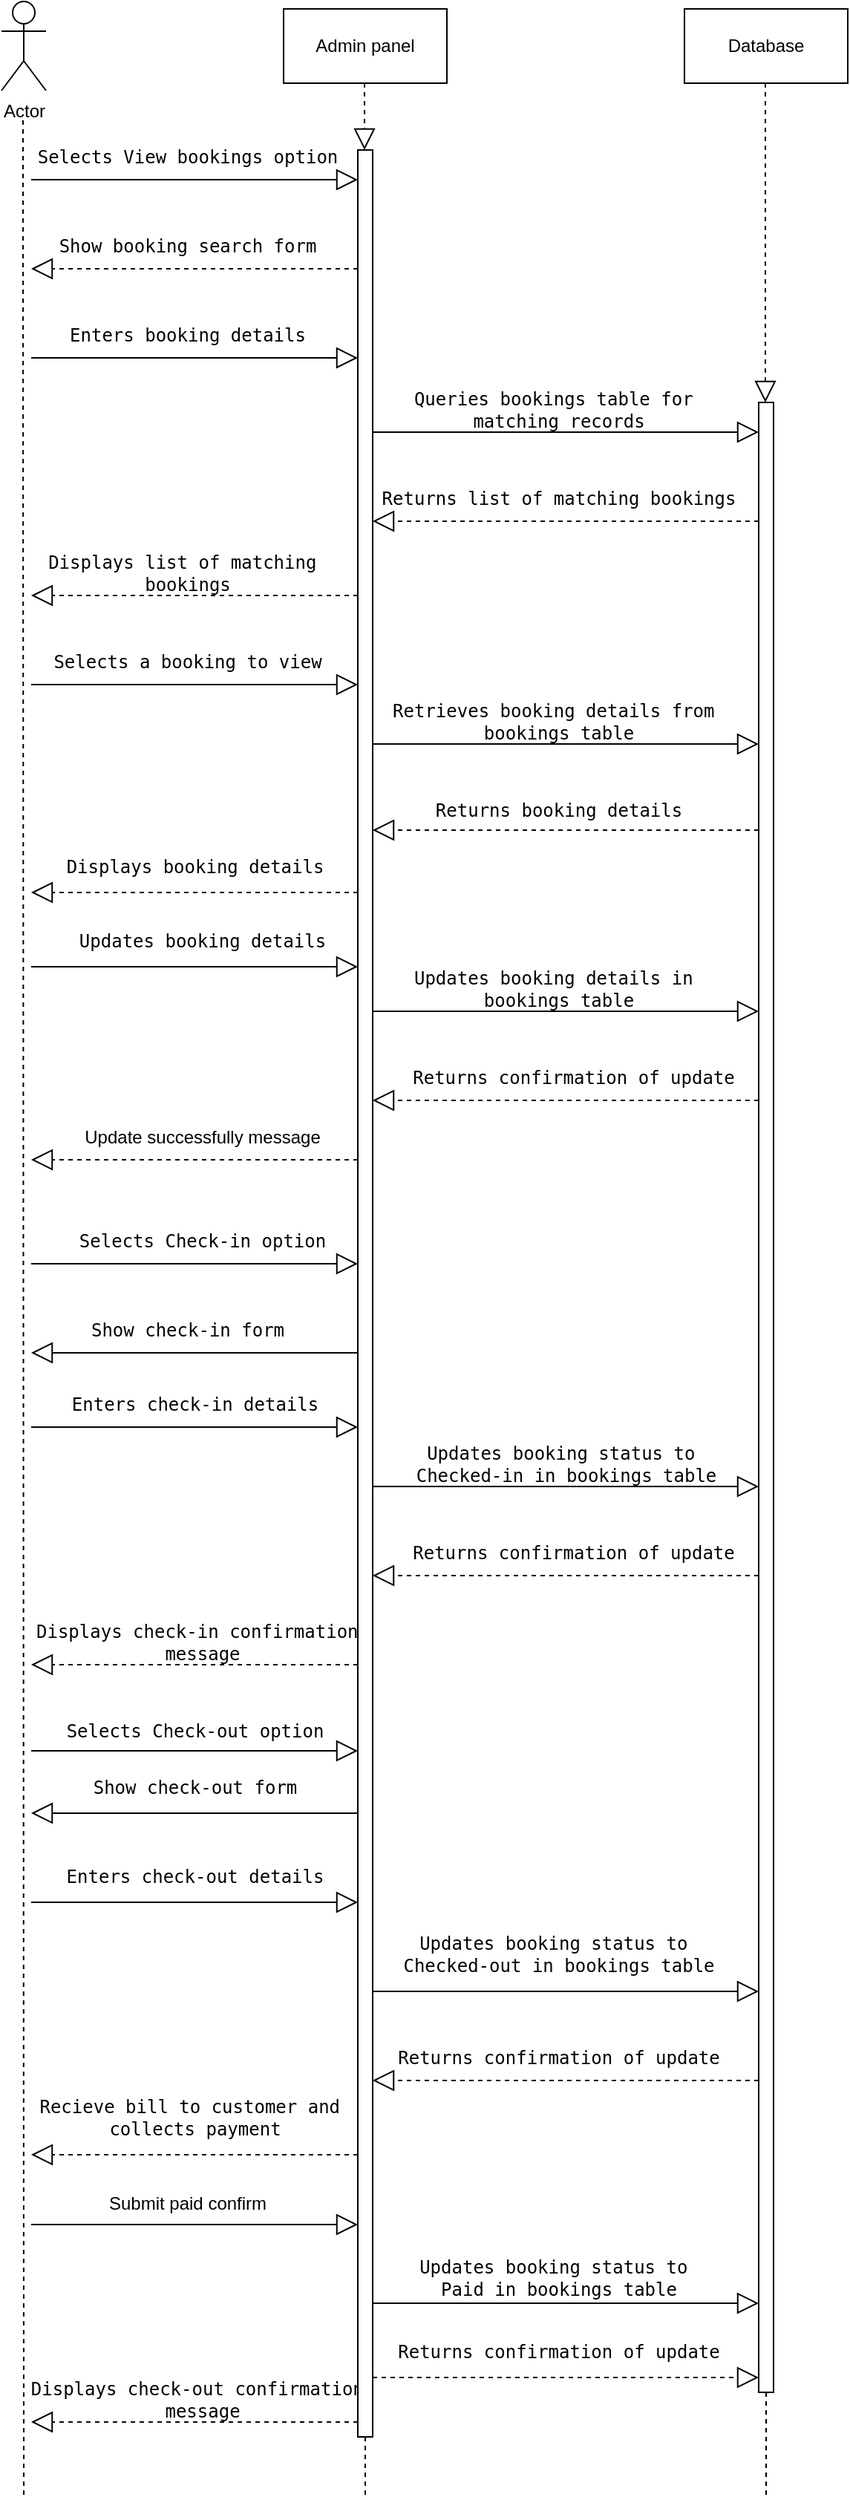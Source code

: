 <mxfile version="21.2.9" type="github">
  <diagram name="Page-1" id="1pHW5grbn4J9oQGV5NwZ">
    <mxGraphModel dx="954" dy="556" grid="1" gridSize="10" guides="1" tooltips="1" connect="1" arrows="1" fold="1" page="1" pageScale="1" pageWidth="1100" pageHeight="1700" math="0" shadow="0">
      <root>
        <mxCell id="0" />
        <mxCell id="1" parent="0" />
        <mxCell id="GPDhB53lDU0txRjYz8F6-1" value="Actor" style="shape=umlActor;verticalLabelPosition=bottom;verticalAlign=top;html=1;outlineConnect=0;" parent="1" vertex="1">
          <mxGeometry x="110" y="40" width="30" height="60" as="geometry" />
        </mxCell>
        <mxCell id="GPDhB53lDU0txRjYz8F6-2" value="Database" style="html=1;whiteSpace=wrap;" parent="1" vertex="1">
          <mxGeometry x="570" y="45" width="110" height="50" as="geometry" />
        </mxCell>
        <mxCell id="GPDhB53lDU0txRjYz8F6-3" value="Admin panel" style="html=1;whiteSpace=wrap;" parent="1" vertex="1">
          <mxGeometry x="300" y="45" width="110" height="50" as="geometry" />
        </mxCell>
        <mxCell id="GPDhB53lDU0txRjYz8F6-4" value="" style="endArrow=none;dashed=1;endFill=0;endSize=12;html=1;rounded=0;" parent="1" edge="1">
          <mxGeometry width="160" relative="1" as="geometry">
            <mxPoint x="124.5" y="120" as="sourcePoint" />
            <mxPoint x="125" y="1720" as="targetPoint" />
          </mxGeometry>
        </mxCell>
        <mxCell id="GPDhB53lDU0txRjYz8F6-5" value="" style="endArrow=none;dashed=1;endFill=0;endSize=12;html=1;rounded=0;" parent="1" source="GPDhB53lDU0txRjYz8F6-69" edge="1">
          <mxGeometry width="160" relative="1" as="geometry">
            <mxPoint x="354.5" y="95" as="sourcePoint" />
            <mxPoint x="355" y="1720" as="targetPoint" />
          </mxGeometry>
        </mxCell>
        <mxCell id="GPDhB53lDU0txRjYz8F6-6" value="" style="endArrow=none;dashed=1;endFill=0;endSize=12;html=1;rounded=0;" parent="1" source="GPDhB53lDU0txRjYz8F6-71" edge="1">
          <mxGeometry width="160" relative="1" as="geometry">
            <mxPoint x="624.5" y="95" as="sourcePoint" />
            <mxPoint x="625" y="1720" as="targetPoint" />
          </mxGeometry>
        </mxCell>
        <mxCell id="GPDhB53lDU0txRjYz8F6-7" value="&lt;pre&gt;&lt;code class=&quot;!whitespace-pre hljs language-sql&quot;&gt;Selects View bookings option&lt;/code&gt;&lt;/pre&gt;" style="text;html=1;align=center;verticalAlign=middle;resizable=0;points=[];autosize=1;strokeColor=none;fillColor=none;" parent="1" vertex="1">
          <mxGeometry x="125" y="120" width="220" height="50" as="geometry" />
        </mxCell>
        <mxCell id="GPDhB53lDU0txRjYz8F6-8" value="&lt;pre&gt;&lt;code class=&quot;!whitespace-pre hljs language-sql&quot;&gt;Show booking search form&lt;/code&gt;&lt;/pre&gt;" style="text;html=1;align=center;verticalAlign=middle;resizable=0;points=[];autosize=1;strokeColor=none;fillColor=none;" parent="1" vertex="1">
          <mxGeometry x="140" y="180" width="190" height="50" as="geometry" />
        </mxCell>
        <mxCell id="GPDhB53lDU0txRjYz8F6-9" value="&lt;pre&gt;&lt;code class=&quot;!whitespace-pre hljs language-sql&quot;&gt;Enters booking details&lt;/code&gt;&lt;/pre&gt;" style="text;html=1;align=center;verticalAlign=middle;resizable=0;points=[];autosize=1;strokeColor=none;fillColor=none;" parent="1" vertex="1">
          <mxGeometry x="145" y="240" width="180" height="50" as="geometry" />
        </mxCell>
        <mxCell id="GPDhB53lDU0txRjYz8F6-10" value="&lt;pre&gt;&lt;code class=&quot;!whitespace-pre hljs language-sql&quot;&gt;Queries bookings table &lt;span class=&quot;hljs-keyword&quot;&gt;for&lt;/span&gt; &lt;br&gt;matching records&lt;/code&gt;&lt;/pre&gt;" style="text;html=1;align=center;verticalAlign=middle;resizable=0;points=[];autosize=1;strokeColor=none;fillColor=none;" parent="1" vertex="1">
          <mxGeometry x="380" y="280" width="210" height="70" as="geometry" />
        </mxCell>
        <mxCell id="GPDhB53lDU0txRjYz8F6-11" value="&lt;pre&gt;&lt;code class=&quot;!whitespace-pre hljs language-sql&quot;&gt;Returns list &lt;span class=&quot;hljs-keyword&quot;&gt;of&lt;/span&gt; matching bookings&lt;/code&gt;&lt;/pre&gt;" style="text;html=1;align=center;verticalAlign=middle;resizable=0;points=[];autosize=1;strokeColor=none;fillColor=none;" parent="1" vertex="1">
          <mxGeometry x="360" y="350" width="250" height="50" as="geometry" />
        </mxCell>
        <mxCell id="GPDhB53lDU0txRjYz8F6-12" value="&lt;pre&gt;&lt;code class=&quot;!whitespace-pre hljs language-sql&quot;&gt;Displays list of matching &lt;br&gt;bookings&lt;/code&gt;&lt;/pre&gt;" style="text;html=1;align=center;verticalAlign=middle;resizable=0;points=[];autosize=1;strokeColor=none;fillColor=none;" parent="1" vertex="1">
          <mxGeometry x="130" y="390" width="210" height="70" as="geometry" />
        </mxCell>
        <mxCell id="GPDhB53lDU0txRjYz8F6-13" value="&lt;pre&gt;&lt;code class=&quot;!whitespace-pre hljs language-sql&quot;&gt;Selects a booking to &lt;span class=&quot;hljs-keyword&quot;&gt;view&lt;/span&gt;&lt;/code&gt;&lt;/pre&gt;" style="text;html=1;align=center;verticalAlign=middle;resizable=0;points=[];autosize=1;strokeColor=none;fillColor=none;" parent="1" vertex="1">
          <mxGeometry x="135" y="460" width="200" height="50" as="geometry" />
        </mxCell>
        <mxCell id="GPDhB53lDU0txRjYz8F6-14" value="&lt;pre&gt;&lt;code class=&quot;!whitespace-pre hljs language-sql&quot;&gt;Retrieves booking details from &lt;br&gt;bookings &lt;span class=&quot;hljs-keyword&quot;&gt;table&lt;/span&gt;&lt;/code&gt;&lt;/pre&gt;" style="text;html=1;align=center;verticalAlign=middle;resizable=0;points=[];autosize=1;strokeColor=none;fillColor=none;" parent="1" vertex="1">
          <mxGeometry x="365" y="490" width="240" height="70" as="geometry" />
        </mxCell>
        <mxCell id="GPDhB53lDU0txRjYz8F6-15" value="&lt;pre&gt;&lt;code class=&quot;!whitespace-pre hljs language-sql&quot;&gt;Returns booking details&lt;/code&gt;&lt;/pre&gt;" style="text;html=1;align=center;verticalAlign=middle;resizable=0;points=[];autosize=1;strokeColor=none;fillColor=none;" parent="1" vertex="1">
          <mxGeometry x="395" y="560" width="180" height="50" as="geometry" />
        </mxCell>
        <mxCell id="GPDhB53lDU0txRjYz8F6-16" value="&lt;pre&gt;&lt;code class=&quot;!whitespace-pre hljs language-sql&quot;&gt;Displays booking details&lt;/code&gt;&lt;/pre&gt;" style="text;html=1;align=center;verticalAlign=middle;resizable=0;points=[];autosize=1;strokeColor=none;fillColor=none;" parent="1" vertex="1">
          <mxGeometry x="145" y="598" width="190" height="50" as="geometry" />
        </mxCell>
        <mxCell id="GPDhB53lDU0txRjYz8F6-17" value="&lt;pre&gt;&lt;code class=&quot;!whitespace-pre hljs language-sql&quot;&gt;Updates booking details&lt;/code&gt;&lt;/pre&gt;" style="text;html=1;align=center;verticalAlign=middle;resizable=0;points=[];autosize=1;strokeColor=none;fillColor=none;" parent="1" vertex="1">
          <mxGeometry x="155" y="648" width="180" height="50" as="geometry" />
        </mxCell>
        <mxCell id="GPDhB53lDU0txRjYz8F6-18" value="&lt;pre&gt;&lt;code class=&quot;!whitespace-pre hljs language-sql&quot;&gt;Updates booking details in &lt;br&gt;bookings &lt;span class=&quot;hljs-keyword&quot;&gt;table&lt;/span&gt;&lt;/code&gt;&lt;/pre&gt;" style="text;html=1;align=center;verticalAlign=middle;resizable=0;points=[];autosize=1;strokeColor=none;fillColor=none;" parent="1" vertex="1">
          <mxGeometry x="380" y="670" width="210" height="70" as="geometry" />
        </mxCell>
        <mxCell id="GPDhB53lDU0txRjYz8F6-19" value="&lt;pre&gt;&lt;code class=&quot;!whitespace-pre hljs language-sql&quot;&gt;Returns confirmation &lt;span class=&quot;hljs-keyword&quot;&gt;of&lt;/span&gt; &lt;span class=&quot;hljs-keyword&quot;&gt;update&lt;/span&gt;&lt;/code&gt;&lt;/pre&gt;" style="text;html=1;align=center;verticalAlign=middle;resizable=0;points=[];autosize=1;strokeColor=none;fillColor=none;" parent="1" vertex="1">
          <mxGeometry x="380" y="740" width="230" height="50" as="geometry" />
        </mxCell>
        <mxCell id="GPDhB53lDU0txRjYz8F6-20" value="Update successfully message" style="text;html=1;align=center;verticalAlign=middle;resizable=0;points=[];autosize=1;strokeColor=none;fillColor=none;" parent="1" vertex="1">
          <mxGeometry x="150" y="790" width="190" height="30" as="geometry" />
        </mxCell>
        <mxCell id="GPDhB53lDU0txRjYz8F6-21" value="&lt;pre&gt;&lt;code class=&quot;!whitespace-pre hljs language-sql&quot;&gt;Selects Check-in option&lt;br&gt;&lt;/code&gt;&lt;/pre&gt;" style="text;html=1;align=center;verticalAlign=middle;resizable=0;points=[];autosize=1;strokeColor=none;fillColor=none;" parent="1" vertex="1">
          <mxGeometry x="155" y="850" width="180" height="50" as="geometry" />
        </mxCell>
        <mxCell id="GPDhB53lDU0txRjYz8F6-22" value="&lt;pre&gt;&lt;code class=&quot;!whitespace-pre hljs language-sql&quot;&gt;Show check&lt;span class=&quot;hljs-operator&quot;&gt;-&lt;/span&gt;&lt;span class=&quot;hljs-keyword&quot;&gt;in&lt;/span&gt; form&lt;/code&gt;&lt;/pre&gt;" style="text;html=1;align=center;verticalAlign=middle;resizable=0;points=[];autosize=1;strokeColor=none;fillColor=none;" parent="1" vertex="1">
          <mxGeometry x="160" y="910" width="150" height="50" as="geometry" />
        </mxCell>
        <mxCell id="GPDhB53lDU0txRjYz8F6-23" value="&lt;pre&gt;&lt;code class=&quot;!whitespace-pre hljs language-sql&quot;&gt;Enters check&lt;span class=&quot;hljs-operator&quot;&gt;-&lt;/span&gt;&lt;span class=&quot;hljs-keyword&quot;&gt;in&lt;/span&gt; details&lt;/code&gt;&lt;/pre&gt;" style="text;html=1;align=center;verticalAlign=middle;resizable=0;points=[];autosize=1;strokeColor=none;fillColor=none;" parent="1" vertex="1">
          <mxGeometry x="150" y="960" width="180" height="50" as="geometry" />
        </mxCell>
        <mxCell id="GPDhB53lDU0txRjYz8F6-24" value="&lt;pre&gt;&lt;code class=&quot;!whitespace-pre hljs language-sql&quot;&gt;Updates booking status to &lt;br&gt;Checked-in &lt;span class=&quot;hljs-keyword&quot;&gt;in&lt;/span&gt; bookings &lt;span class=&quot;hljs-keyword&quot;&gt;table&lt;/span&gt;&lt;/code&gt;&lt;/pre&gt;" style="text;html=1;align=center;verticalAlign=middle;resizable=0;points=[];autosize=1;strokeColor=none;fillColor=none;" parent="1" vertex="1">
          <mxGeometry x="380" y="990" width="220" height="70" as="geometry" />
        </mxCell>
        <mxCell id="GPDhB53lDU0txRjYz8F6-25" value="&lt;pre&gt;&lt;code class=&quot;!whitespace-pre hljs language-sql&quot;&gt;Returns confirmation &lt;span class=&quot;hljs-keyword&quot;&gt;of&lt;/span&gt; &lt;span class=&quot;hljs-keyword&quot;&gt;update&lt;/span&gt;&lt;/code&gt;&lt;/pre&gt;" style="text;html=1;align=center;verticalAlign=middle;resizable=0;points=[];autosize=1;strokeColor=none;fillColor=none;" parent="1" vertex="1">
          <mxGeometry x="380" y="1060" width="230" height="50" as="geometry" />
        </mxCell>
        <mxCell id="GPDhB53lDU0txRjYz8F6-26" value="&lt;pre&gt;&lt;code class=&quot;!whitespace-pre hljs language-sql&quot;&gt;Displays check&lt;span class=&quot;hljs-operator&quot;&gt;-&lt;/span&gt;&lt;span class=&quot;hljs-keyword&quot;&gt;in&lt;/span&gt; confirmation &lt;br&gt;message&lt;/code&gt;&lt;/pre&gt;" style="text;html=1;align=center;verticalAlign=middle;resizable=0;points=[];autosize=1;strokeColor=none;fillColor=none;" parent="1" vertex="1">
          <mxGeometry x="125" y="1110" width="240" height="70" as="geometry" />
        </mxCell>
        <mxCell id="GPDhB53lDU0txRjYz8F6-27" value="&lt;pre&gt;&lt;code class=&quot;!whitespace-pre hljs language-sql&quot;&gt;Selects Check-out option&lt;/code&gt;&lt;/pre&gt;" style="text;html=1;align=center;verticalAlign=middle;resizable=0;points=[];autosize=1;strokeColor=none;fillColor=none;" parent="1" vertex="1">
          <mxGeometry x="145" y="1180" width="190" height="50" as="geometry" />
        </mxCell>
        <mxCell id="GPDhB53lDU0txRjYz8F6-28" value="&lt;pre&gt;&lt;code class=&quot;!whitespace-pre hljs language-sql&quot;&gt;Show check&lt;span class=&quot;hljs-operator&quot;&gt;-&lt;/span&gt;&lt;span class=&quot;hljs-keyword&quot;&gt;out&lt;/span&gt; form&lt;/code&gt;&lt;/pre&gt;" style="text;html=1;align=center;verticalAlign=middle;resizable=0;points=[];autosize=1;strokeColor=none;fillColor=none;" parent="1" vertex="1">
          <mxGeometry x="160" y="1218" width="160" height="50" as="geometry" />
        </mxCell>
        <mxCell id="GPDhB53lDU0txRjYz8F6-29" value="&lt;pre&gt;&lt;code class=&quot;!whitespace-pre hljs language-sql&quot;&gt;Enters check&lt;span class=&quot;hljs-operator&quot;&gt;-&lt;/span&gt;&lt;span class=&quot;hljs-keyword&quot;&gt;out&lt;/span&gt; details&lt;/code&gt;&lt;/pre&gt;" style="text;html=1;align=center;verticalAlign=middle;resizable=0;points=[];autosize=1;strokeColor=none;fillColor=none;" parent="1" vertex="1">
          <mxGeometry x="145" y="1278" width="190" height="50" as="geometry" />
        </mxCell>
        <mxCell id="GPDhB53lDU0txRjYz8F6-30" value="&lt;pre&gt;&lt;code class=&quot;!whitespace-pre hljs language-sql&quot;&gt;Updates booking status to &lt;br&gt;Checked-out &lt;span class=&quot;hljs-keyword&quot;&gt;in&lt;/span&gt; bookings &lt;span class=&quot;hljs-keyword&quot;&gt;table&lt;/span&gt;&lt;/code&gt;&lt;/pre&gt;" style="text;html=1;align=center;verticalAlign=middle;resizable=0;points=[];autosize=1;strokeColor=none;fillColor=none;" parent="1" vertex="1">
          <mxGeometry x="370" y="1320" width="230" height="70" as="geometry" />
        </mxCell>
        <mxCell id="GPDhB53lDU0txRjYz8F6-31" value="&lt;pre&gt;&lt;code class=&quot;!whitespace-pre hljs language-sql&quot;&gt;Returns confirmation &lt;span class=&quot;hljs-keyword&quot;&gt;of&lt;/span&gt; &lt;span class=&quot;hljs-keyword&quot;&gt;update&lt;/span&gt;&lt;/code&gt;&lt;/pre&gt;" style="text;html=1;align=center;verticalAlign=middle;resizable=0;points=[];autosize=1;strokeColor=none;fillColor=none;" parent="1" vertex="1">
          <mxGeometry x="370" y="1400" width="230" height="50" as="geometry" />
        </mxCell>
        <mxCell id="GPDhB53lDU0txRjYz8F6-32" value="&lt;pre&gt;&lt;code class=&quot;!whitespace-pre hljs language-sql&quot;&gt;Recieve bill to customer &lt;span class=&quot;hljs-keyword&quot;&gt;and&lt;/span&gt; &lt;br&gt;collects payment&lt;/code&gt;&lt;/pre&gt;" style="text;html=1;align=center;verticalAlign=middle;resizable=0;points=[];autosize=1;strokeColor=none;fillColor=none;" parent="1" vertex="1">
          <mxGeometry x="125" y="1430" width="230" height="70" as="geometry" />
        </mxCell>
        <mxCell id="GPDhB53lDU0txRjYz8F6-33" value="Submit paid confirm" style="text;html=1;align=center;verticalAlign=middle;resizable=0;points=[];autosize=1;strokeColor=none;fillColor=none;" parent="1" vertex="1">
          <mxGeometry x="170" y="1508" width="130" height="30" as="geometry" />
        </mxCell>
        <mxCell id="GPDhB53lDU0txRjYz8F6-34" value="&lt;pre&gt;&lt;code class=&quot;!whitespace-pre hljs language-sql&quot;&gt;Updates booking status to &lt;br&gt;Paid &lt;span class=&quot;hljs-keyword&quot;&gt;in&lt;/span&gt; bookings &lt;span class=&quot;hljs-keyword&quot;&gt;table&lt;/span&gt;&lt;/code&gt;&lt;/pre&gt;" style="text;html=1;align=center;verticalAlign=middle;resizable=0;points=[];autosize=1;strokeColor=none;fillColor=none;" parent="1" vertex="1">
          <mxGeometry x="380" y="1538" width="210" height="70" as="geometry" />
        </mxCell>
        <mxCell id="GPDhB53lDU0txRjYz8F6-35" value="&lt;pre&gt;&lt;code class=&quot;!whitespace-pre hljs language-sql&quot;&gt;Returns confirmation &lt;span class=&quot;hljs-keyword&quot;&gt;of&lt;/span&gt; &lt;span class=&quot;hljs-keyword&quot;&gt;update&lt;/span&gt;&lt;/code&gt;&lt;/pre&gt;" style="text;html=1;align=center;verticalAlign=middle;resizable=0;points=[];autosize=1;strokeColor=none;fillColor=none;" parent="1" vertex="1">
          <mxGeometry x="370" y="1598" width="230" height="50" as="geometry" />
        </mxCell>
        <mxCell id="GPDhB53lDU0txRjYz8F6-36" value="&lt;pre&gt;&lt;code class=&quot;!whitespace-pre hljs language-sql&quot;&gt;Displays check&lt;span class=&quot;hljs-operator&quot;&gt;-&lt;/span&gt;&lt;span class=&quot;hljs-keyword&quot;&gt;out&lt;/span&gt; confirmation &lt;br&gt;message&lt;/code&gt;&lt;/pre&gt;" style="text;html=1;align=center;verticalAlign=middle;resizable=0;points=[];autosize=1;strokeColor=none;fillColor=none;" parent="1" vertex="1">
          <mxGeometry x="120" y="1620" width="250" height="70" as="geometry" />
        </mxCell>
        <mxCell id="GPDhB53lDU0txRjYz8F6-37" value="" style="endArrow=block;endFill=0;endSize=12;html=1;rounded=0;" parent="1" edge="1">
          <mxGeometry width="160" relative="1" as="geometry">
            <mxPoint x="130" y="160" as="sourcePoint" />
            <mxPoint x="350" y="160" as="targetPoint" />
          </mxGeometry>
        </mxCell>
        <mxCell id="GPDhB53lDU0txRjYz8F6-39" value="" style="endArrow=block;endFill=0;endSize=12;html=1;rounded=0;" parent="1" edge="1">
          <mxGeometry width="160" relative="1" as="geometry">
            <mxPoint x="130" y="280" as="sourcePoint" />
            <mxPoint x="350" y="280" as="targetPoint" />
          </mxGeometry>
        </mxCell>
        <mxCell id="GPDhB53lDU0txRjYz8F6-40" value="" style="endArrow=block;endFill=0;endSize=12;html=1;rounded=0;dashed=1;" parent="1" edge="1">
          <mxGeometry width="160" relative="1" as="geometry">
            <mxPoint x="350" y="220" as="sourcePoint" />
            <mxPoint x="130" y="220" as="targetPoint" />
          </mxGeometry>
        </mxCell>
        <mxCell id="GPDhB53lDU0txRjYz8F6-41" value="" style="endArrow=block;endFill=0;endSize=12;html=1;rounded=0;dashed=1;" parent="1" edge="1">
          <mxGeometry width="160" relative="1" as="geometry">
            <mxPoint x="350" y="440" as="sourcePoint" />
            <mxPoint x="130" y="440" as="targetPoint" />
          </mxGeometry>
        </mxCell>
        <mxCell id="GPDhB53lDU0txRjYz8F6-42" value="" style="endArrow=block;endFill=0;endSize=12;html=1;rounded=0;" parent="1" edge="1">
          <mxGeometry width="160" relative="1" as="geometry">
            <mxPoint x="130" y="500" as="sourcePoint" />
            <mxPoint x="350" y="500" as="targetPoint" />
          </mxGeometry>
        </mxCell>
        <mxCell id="GPDhB53lDU0txRjYz8F6-43" value="" style="endArrow=block;endFill=0;endSize=12;html=1;rounded=0;dashed=1;" parent="1" edge="1">
          <mxGeometry width="160" relative="1" as="geometry">
            <mxPoint x="350" y="640" as="sourcePoint" />
            <mxPoint x="130" y="640" as="targetPoint" />
          </mxGeometry>
        </mxCell>
        <mxCell id="GPDhB53lDU0txRjYz8F6-44" value="" style="endArrow=block;endFill=0;endSize=12;html=1;rounded=0;" parent="1" edge="1">
          <mxGeometry width="160" relative="1" as="geometry">
            <mxPoint x="130" y="690" as="sourcePoint" />
            <mxPoint x="350" y="690" as="targetPoint" />
          </mxGeometry>
        </mxCell>
        <mxCell id="GPDhB53lDU0txRjYz8F6-45" value="" style="endArrow=block;endFill=0;endSize=12;html=1;rounded=0;dashed=1;" parent="1" edge="1">
          <mxGeometry width="160" relative="1" as="geometry">
            <mxPoint x="350" y="820" as="sourcePoint" />
            <mxPoint x="130" y="820" as="targetPoint" />
          </mxGeometry>
        </mxCell>
        <mxCell id="GPDhB53lDU0txRjYz8F6-46" value="" style="endArrow=block;endFill=0;endSize=12;html=1;rounded=0;" parent="1" edge="1">
          <mxGeometry width="160" relative="1" as="geometry">
            <mxPoint x="130" y="890" as="sourcePoint" />
            <mxPoint x="350" y="890" as="targetPoint" />
          </mxGeometry>
        </mxCell>
        <mxCell id="GPDhB53lDU0txRjYz8F6-47" value="" style="endArrow=block;endFill=0;endSize=12;html=1;rounded=0;" parent="1" edge="1">
          <mxGeometry width="160" relative="1" as="geometry">
            <mxPoint x="350" y="950" as="sourcePoint" />
            <mxPoint x="130" y="950" as="targetPoint" />
          </mxGeometry>
        </mxCell>
        <mxCell id="GPDhB53lDU0txRjYz8F6-48" value="" style="endArrow=block;endFill=0;endSize=12;html=1;rounded=0;" parent="1" edge="1">
          <mxGeometry width="160" relative="1" as="geometry">
            <mxPoint x="130" y="1000" as="sourcePoint" />
            <mxPoint x="350" y="1000" as="targetPoint" />
          </mxGeometry>
        </mxCell>
        <mxCell id="GPDhB53lDU0txRjYz8F6-49" value="" style="endArrow=block;endFill=0;endSize=12;html=1;rounded=0;dashed=1;" parent="1" edge="1">
          <mxGeometry width="160" relative="1" as="geometry">
            <mxPoint x="350" y="1160" as="sourcePoint" />
            <mxPoint x="130" y="1160" as="targetPoint" />
          </mxGeometry>
        </mxCell>
        <mxCell id="GPDhB53lDU0txRjYz8F6-50" value="" style="endArrow=block;endFill=0;endSize=12;html=1;rounded=0;" parent="1" edge="1">
          <mxGeometry width="160" relative="1" as="geometry">
            <mxPoint x="130" y="1218" as="sourcePoint" />
            <mxPoint x="350" y="1218" as="targetPoint" />
          </mxGeometry>
        </mxCell>
        <mxCell id="GPDhB53lDU0txRjYz8F6-51" value="" style="endArrow=block;endFill=0;endSize=12;html=1;rounded=0;" parent="1" edge="1">
          <mxGeometry width="160" relative="1" as="geometry">
            <mxPoint x="350" y="1260" as="sourcePoint" />
            <mxPoint x="130" y="1260" as="targetPoint" />
          </mxGeometry>
        </mxCell>
        <mxCell id="GPDhB53lDU0txRjYz8F6-52" value="" style="endArrow=block;endFill=0;endSize=12;html=1;rounded=0;" parent="1" edge="1">
          <mxGeometry width="160" relative="1" as="geometry">
            <mxPoint x="130" y="1320" as="sourcePoint" />
            <mxPoint x="350" y="1320" as="targetPoint" />
          </mxGeometry>
        </mxCell>
        <mxCell id="GPDhB53lDU0txRjYz8F6-54" value="" style="endArrow=block;endFill=0;endSize=12;html=1;rounded=0;dashed=1;" parent="1" edge="1">
          <mxGeometry width="160" relative="1" as="geometry">
            <mxPoint x="350" y="1490" as="sourcePoint" />
            <mxPoint x="130" y="1490" as="targetPoint" />
          </mxGeometry>
        </mxCell>
        <mxCell id="GPDhB53lDU0txRjYz8F6-55" value="" style="endArrow=block;endFill=0;endSize=12;html=1;rounded=0;" parent="1" edge="1">
          <mxGeometry width="160" relative="1" as="geometry">
            <mxPoint x="130" y="1537" as="sourcePoint" />
            <mxPoint x="350" y="1537" as="targetPoint" />
          </mxGeometry>
        </mxCell>
        <mxCell id="GPDhB53lDU0txRjYz8F6-56" value="" style="endArrow=block;endFill=0;endSize=12;html=1;rounded=0;dashed=1;" parent="1" edge="1">
          <mxGeometry width="160" relative="1" as="geometry">
            <mxPoint x="350" y="1670" as="sourcePoint" />
            <mxPoint x="130" y="1670" as="targetPoint" />
          </mxGeometry>
        </mxCell>
        <mxCell id="GPDhB53lDU0txRjYz8F6-57" value="" style="endArrow=block;endFill=0;endSize=12;html=1;rounded=0;dashed=1;" parent="1" edge="1">
          <mxGeometry width="160" relative="1" as="geometry">
            <mxPoint x="620" y="1100" as="sourcePoint" />
            <mxPoint x="360" y="1100" as="targetPoint" />
          </mxGeometry>
        </mxCell>
        <mxCell id="GPDhB53lDU0txRjYz8F6-58" value="" style="endArrow=block;endFill=0;endSize=12;html=1;rounded=0;" parent="1" edge="1">
          <mxGeometry width="160" relative="1" as="geometry">
            <mxPoint x="360" y="1590" as="sourcePoint" />
            <mxPoint x="620" y="1590" as="targetPoint" />
          </mxGeometry>
        </mxCell>
        <mxCell id="GPDhB53lDU0txRjYz8F6-59" value="" style="endArrow=block;endFill=0;endSize=12;html=1;rounded=0;dashed=1;" parent="1" edge="1">
          <mxGeometry width="160" relative="1" as="geometry">
            <mxPoint x="360" y="1640" as="sourcePoint" />
            <mxPoint x="620" y="1640" as="targetPoint" />
          </mxGeometry>
        </mxCell>
        <mxCell id="GPDhB53lDU0txRjYz8F6-60" value="" style="endArrow=block;endFill=0;endSize=12;html=1;rounded=0;dashed=1;" parent="1" edge="1">
          <mxGeometry width="160" relative="1" as="geometry">
            <mxPoint x="620" y="1440" as="sourcePoint" />
            <mxPoint x="360" y="1440" as="targetPoint" />
          </mxGeometry>
        </mxCell>
        <mxCell id="GPDhB53lDU0txRjYz8F6-61" value="" style="endArrow=block;endFill=0;endSize=12;html=1;rounded=0;" parent="1" edge="1">
          <mxGeometry width="160" relative="1" as="geometry">
            <mxPoint x="360" y="1380" as="sourcePoint" />
            <mxPoint x="620" y="1380" as="targetPoint" />
          </mxGeometry>
        </mxCell>
        <mxCell id="GPDhB53lDU0txRjYz8F6-62" value="" style="endArrow=block;endFill=0;endSize=12;html=1;rounded=0;" parent="1" edge="1">
          <mxGeometry width="160" relative="1" as="geometry">
            <mxPoint x="360" y="1040" as="sourcePoint" />
            <mxPoint x="620" y="1040" as="targetPoint" />
          </mxGeometry>
        </mxCell>
        <mxCell id="GPDhB53lDU0txRjYz8F6-63" value="" style="endArrow=block;endFill=0;endSize=12;html=1;rounded=0;dashed=1;" parent="1" edge="1">
          <mxGeometry width="160" relative="1" as="geometry">
            <mxPoint x="620" y="780" as="sourcePoint" />
            <mxPoint x="360" y="780" as="targetPoint" />
          </mxGeometry>
        </mxCell>
        <mxCell id="GPDhB53lDU0txRjYz8F6-64" value="" style="endArrow=block;endFill=0;endSize=12;html=1;rounded=0;" parent="1" edge="1">
          <mxGeometry width="160" relative="1" as="geometry">
            <mxPoint x="360" y="720" as="sourcePoint" />
            <mxPoint x="620" y="720" as="targetPoint" />
          </mxGeometry>
        </mxCell>
        <mxCell id="GPDhB53lDU0txRjYz8F6-65" value="" style="endArrow=block;endFill=0;endSize=12;html=1;rounded=0;dashed=1;" parent="1" edge="1">
          <mxGeometry width="160" relative="1" as="geometry">
            <mxPoint x="620" y="598" as="sourcePoint" />
            <mxPoint x="360" y="598" as="targetPoint" />
          </mxGeometry>
        </mxCell>
        <mxCell id="GPDhB53lDU0txRjYz8F6-66" value="" style="endArrow=block;endFill=0;endSize=12;html=1;rounded=0;" parent="1" edge="1">
          <mxGeometry width="160" relative="1" as="geometry">
            <mxPoint x="360" y="540" as="sourcePoint" />
            <mxPoint x="620" y="540" as="targetPoint" />
          </mxGeometry>
        </mxCell>
        <mxCell id="GPDhB53lDU0txRjYz8F6-67" value="" style="endArrow=block;endFill=0;endSize=12;html=1;rounded=0;dashed=1;" parent="1" edge="1">
          <mxGeometry width="160" relative="1" as="geometry">
            <mxPoint x="620" y="390" as="sourcePoint" />
            <mxPoint x="360" y="390" as="targetPoint" />
          </mxGeometry>
        </mxCell>
        <mxCell id="GPDhB53lDU0txRjYz8F6-68" value="" style="endArrow=block;endFill=0;endSize=12;html=1;rounded=0;" parent="1" edge="1">
          <mxGeometry width="160" relative="1" as="geometry">
            <mxPoint x="360" y="330" as="sourcePoint" />
            <mxPoint x="620" y="330" as="targetPoint" />
          </mxGeometry>
        </mxCell>
        <mxCell id="GPDhB53lDU0txRjYz8F6-70" value="" style="endArrow=block;dashed=1;endFill=0;endSize=12;html=1;rounded=0;" parent="1" target="GPDhB53lDU0txRjYz8F6-69" edge="1">
          <mxGeometry width="160" relative="1" as="geometry">
            <mxPoint x="354.5" y="95" as="sourcePoint" />
            <mxPoint x="355" y="1720" as="targetPoint" />
          </mxGeometry>
        </mxCell>
        <mxCell id="GPDhB53lDU0txRjYz8F6-69" value="" style="html=1;points=[];perimeter=orthogonalPerimeter;outlineConnect=0;targetShapes=umlLifeline;portConstraint=eastwest;newEdgeStyle={&quot;edgeStyle&quot;:&quot;elbowEdgeStyle&quot;,&quot;elbow&quot;:&quot;vertical&quot;,&quot;curved&quot;:0,&quot;rounded&quot;:0};" parent="1" vertex="1">
          <mxGeometry x="350" y="140" width="10" height="1540" as="geometry" />
        </mxCell>
        <mxCell id="GPDhB53lDU0txRjYz8F6-72" value="" style="endArrow=block;dashed=1;endFill=0;endSize=12;html=1;rounded=0;" parent="1" target="GPDhB53lDU0txRjYz8F6-71" edge="1">
          <mxGeometry width="160" relative="1" as="geometry">
            <mxPoint x="624.5" y="95" as="sourcePoint" />
            <mxPoint x="625" y="1720" as="targetPoint" />
          </mxGeometry>
        </mxCell>
        <mxCell id="GPDhB53lDU0txRjYz8F6-71" value="" style="html=1;points=[];perimeter=orthogonalPerimeter;outlineConnect=0;targetShapes=umlLifeline;portConstraint=eastwest;newEdgeStyle={&quot;edgeStyle&quot;:&quot;elbowEdgeStyle&quot;,&quot;elbow&quot;:&quot;vertical&quot;,&quot;curved&quot;:0,&quot;rounded&quot;:0};" parent="1" vertex="1">
          <mxGeometry x="620" y="310" width="10" height="1340" as="geometry" />
        </mxCell>
      </root>
    </mxGraphModel>
  </diagram>
</mxfile>

